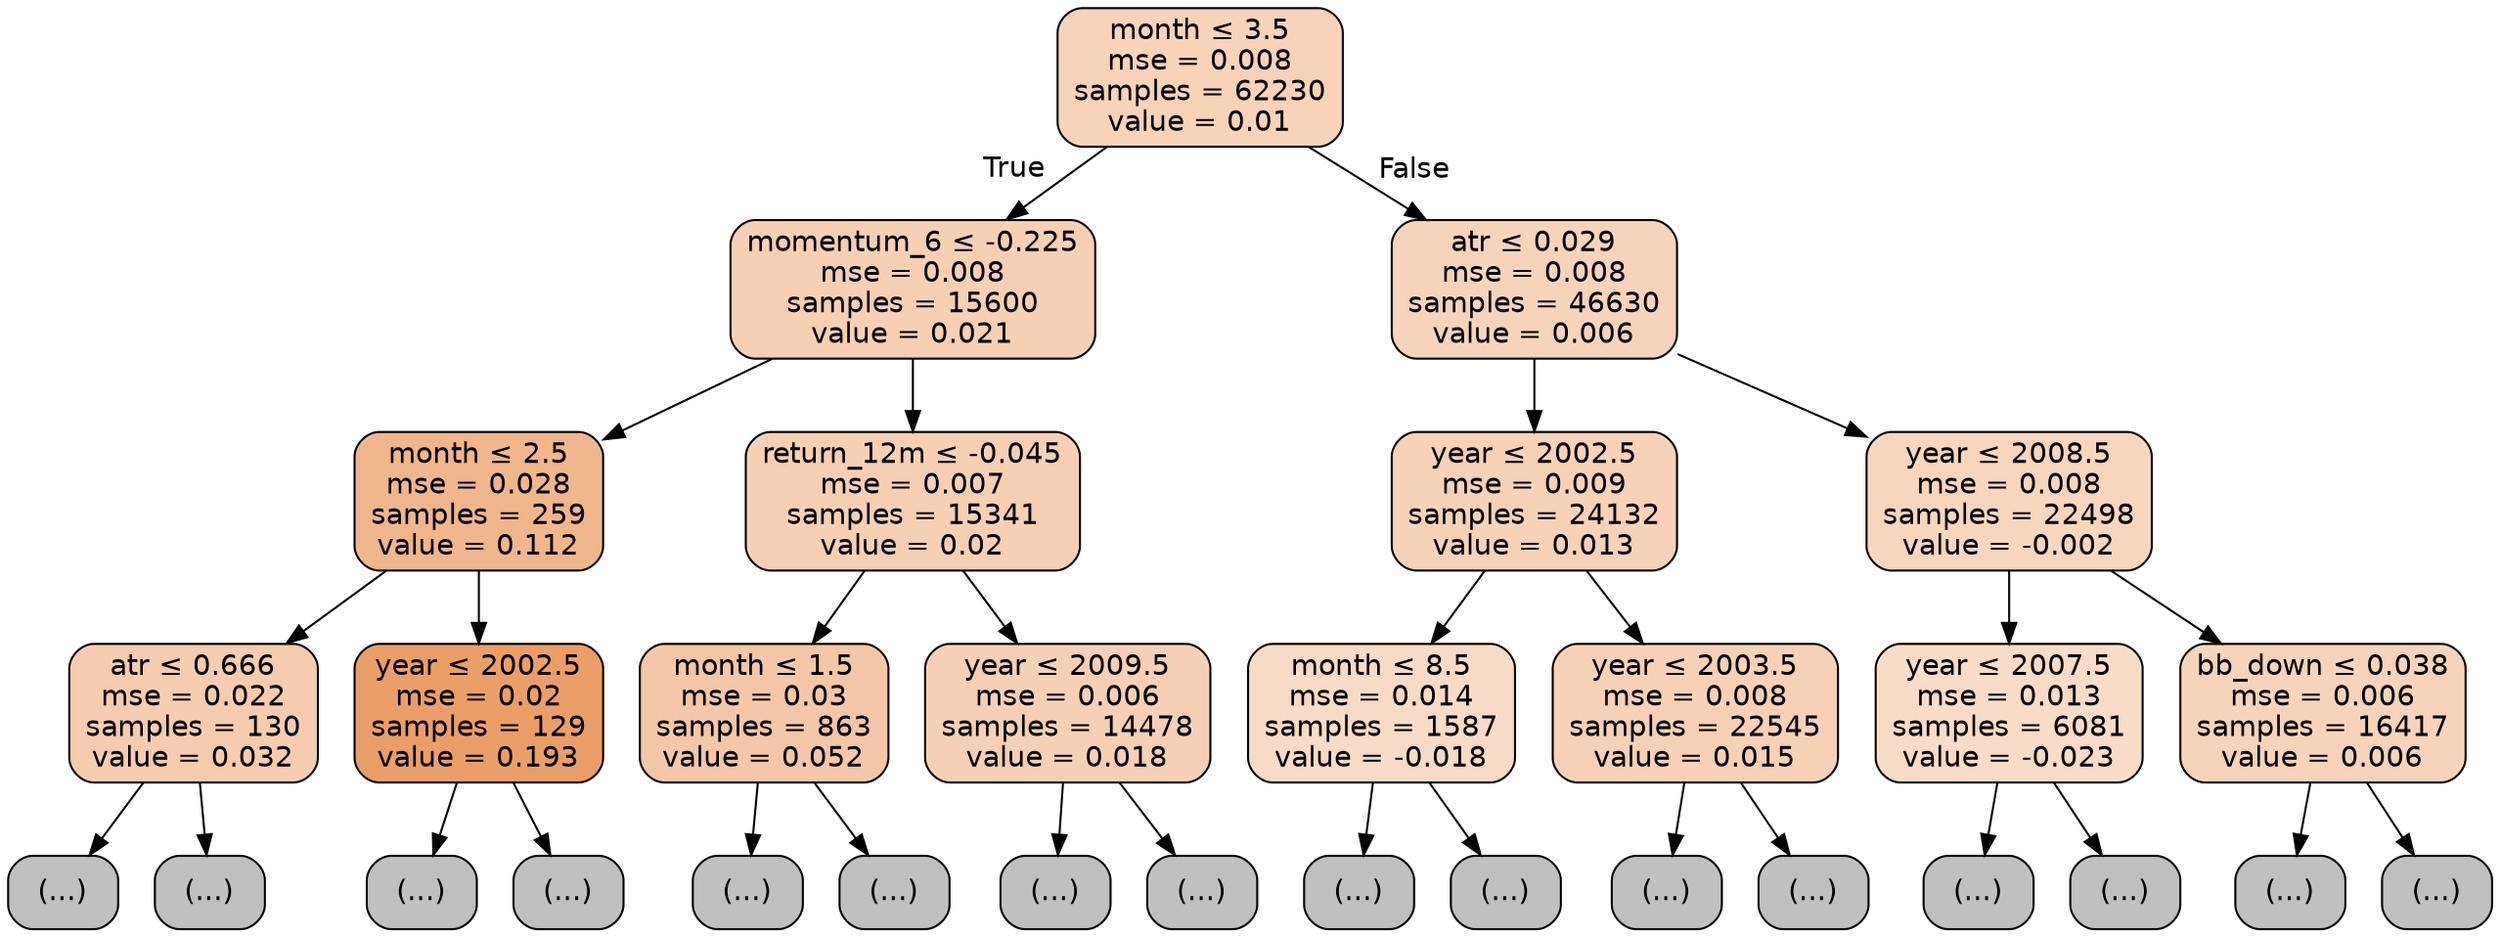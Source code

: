 digraph Tree {
node [shape=box, style="filled, rounded", color="black", fontname="helvetica"] ;
edge [fontname="helvetica"] ;
0 [label=<month &le; 3.5<br/>mse = 0.008<br/>samples = 62230<br/>value = 0.01>, fillcolor="#f6d3b9"] ;
1 [label=<momentum_6 &le; -0.225<br/>mse = 0.008<br/>samples = 15600<br/>value = 0.021>, fillcolor="#f5d0b4"] ;
0 -> 1 [labeldistance=2.5, labelangle=45, headlabel="True"] ;
2 [label=<month &le; 2.5<br/>mse = 0.028<br/>samples = 259<br/>value = 0.112>, fillcolor="#f0b68c"] ;
1 -> 2 ;
3 [label=<atr &le; 0.666<br/>mse = 0.022<br/>samples = 130<br/>value = 0.032>, fillcolor="#f5ccb0"] ;
2 -> 3 ;
4 [label="(...)", fillcolor="#C0C0C0"] ;
3 -> 4 ;
7 [label="(...)", fillcolor="#C0C0C0"] ;
3 -> 7 ;
10 [label=<year &le; 2002.5<br/>mse = 0.02<br/>samples = 129<br/>value = 0.193>, fillcolor="#eb9f68"] ;
2 -> 10 ;
11 [label="(...)", fillcolor="#C0C0C0"] ;
10 -> 11 ;
14 [label="(...)", fillcolor="#C0C0C0"] ;
10 -> 14 ;
17 [label=<return_12m &le; -0.045<br/>mse = 0.007<br/>samples = 15341<br/>value = 0.02>, fillcolor="#f5d0b5"] ;
1 -> 17 ;
18 [label=<month &le; 1.5<br/>mse = 0.03<br/>samples = 863<br/>value = 0.052>, fillcolor="#f3c7a7"] ;
17 -> 18 ;
19 [label="(...)", fillcolor="#C0C0C0"] ;
18 -> 19 ;
22 [label="(...)", fillcolor="#C0C0C0"] ;
18 -> 22 ;
25 [label=<year &le; 2009.5<br/>mse = 0.006<br/>samples = 14478<br/>value = 0.018>, fillcolor="#f5d0b6"] ;
17 -> 25 ;
26 [label="(...)", fillcolor="#C0C0C0"] ;
25 -> 26 ;
29 [label="(...)", fillcolor="#C0C0C0"] ;
25 -> 29 ;
32 [label=<atr &le; 0.029<br/>mse = 0.008<br/>samples = 46630<br/>value = 0.006>, fillcolor="#f6d4bb"] ;
0 -> 32 [labeldistance=2.5, labelangle=-45, headlabel="False"] ;
33 [label=<year &le; 2002.5<br/>mse = 0.009<br/>samples = 24132<br/>value = 0.013>, fillcolor="#f6d2b8"] ;
32 -> 33 ;
34 [label=<month &le; 8.5<br/>mse = 0.014<br/>samples = 1587<br/>value = -0.018>, fillcolor="#f7dbc6"] ;
33 -> 34 ;
35 [label="(...)", fillcolor="#C0C0C0"] ;
34 -> 35 ;
38 [label="(...)", fillcolor="#C0C0C0"] ;
34 -> 38 ;
41 [label=<year &le; 2003.5<br/>mse = 0.008<br/>samples = 22545<br/>value = 0.015>, fillcolor="#f6d1b7"] ;
33 -> 41 ;
42 [label="(...)", fillcolor="#C0C0C0"] ;
41 -> 42 ;
45 [label="(...)", fillcolor="#C0C0C0"] ;
41 -> 45 ;
48 [label=<year &le; 2008.5<br/>mse = 0.008<br/>samples = 22498<br/>value = -0.002>, fillcolor="#f7d6be"] ;
32 -> 48 ;
49 [label=<year &le; 2007.5<br/>mse = 0.013<br/>samples = 6081<br/>value = -0.023>, fillcolor="#f8dcc8"] ;
48 -> 49 ;
50 [label="(...)", fillcolor="#C0C0C0"] ;
49 -> 50 ;
53 [label="(...)", fillcolor="#C0C0C0"] ;
49 -> 53 ;
56 [label=<bb_down &le; 0.038<br/>mse = 0.006<br/>samples = 16417<br/>value = 0.006>, fillcolor="#f6d4bb"] ;
48 -> 56 ;
57 [label="(...)", fillcolor="#C0C0C0"] ;
56 -> 57 ;
60 [label="(...)", fillcolor="#C0C0C0"] ;
56 -> 60 ;
}
